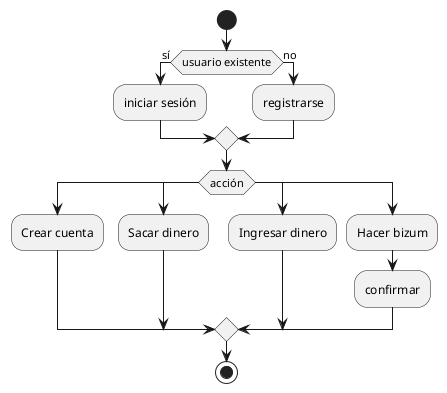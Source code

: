 @startuml Diagrama de actividad

start
if (usuario existente) then (sí)
    :iniciar sesión;
else (no)
    :registrarse;
endif
switch(acción)
case ()
:Crear cuenta;
case ()
:Sacar dinero;
case ()
:Ingresar dinero;
case()
:Hacer bizum;
:confirmar;
endswitch
stop

@enduml